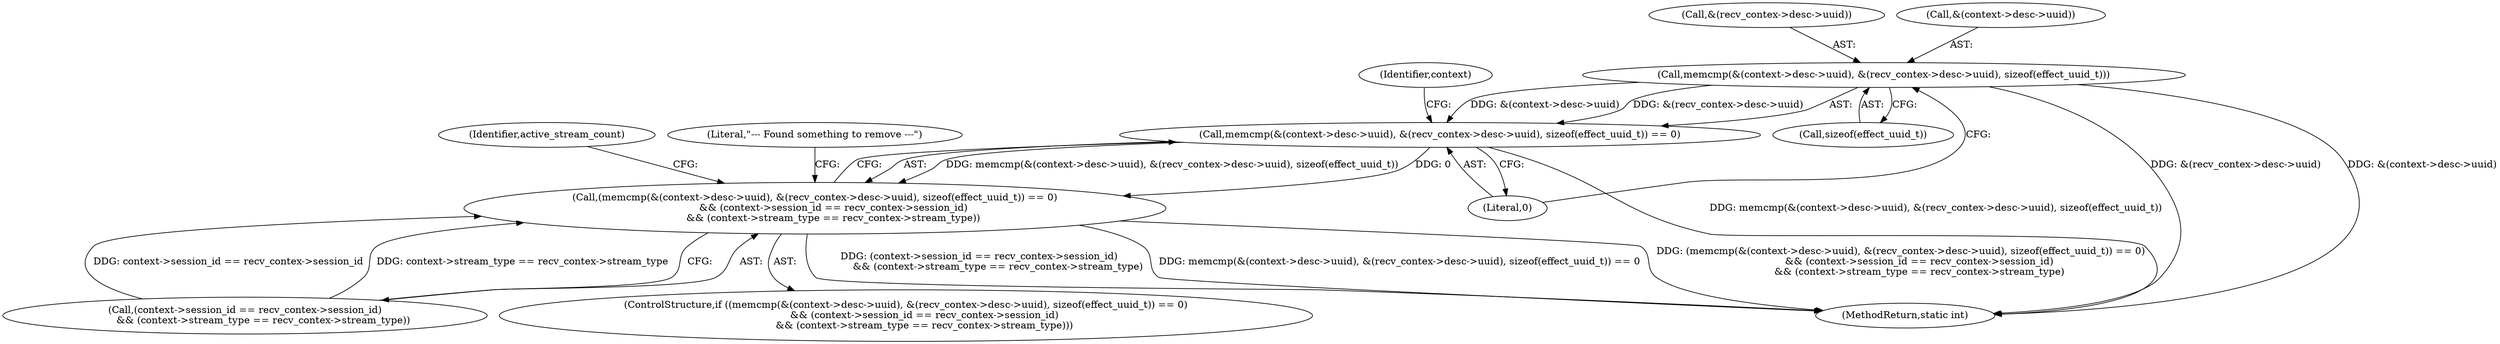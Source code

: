 digraph "0_Android_ebbb82365172337c6c250c6cac4e326970a9e351@API" {
"1000139" [label="(Call,memcmp(&(context->desc->uuid), &(recv_contex->desc->uuid), sizeof(effect_uuid_t)))"];
"1000138" [label="(Call,memcmp(&(context->desc->uuid), &(recv_contex->desc->uuid), sizeof(effect_uuid_t)) == 0)"];
"1000137" [label="(Call,(memcmp(&(context->desc->uuid), &(recv_contex->desc->uuid), sizeof(effect_uuid_t)) == 0)\n            && (context->session_id == recv_contex->session_id)\n            && (context->stream_type == recv_contex->stream_type))"];
"1000154" [label="(Literal,0)"];
"1000172" [label="(Literal,\"--- Found something to remove ---\")"];
"1000146" [label="(Call,&(recv_contex->desc->uuid))"];
"1000138" [label="(Call,memcmp(&(context->desc->uuid), &(recv_contex->desc->uuid), sizeof(effect_uuid_t)) == 0)"];
"1000152" [label="(Call,sizeof(effect_uuid_t))"];
"1000140" [label="(Call,&(context->desc->uuid))"];
"1000233" [label="(MethodReturn,static int)"];
"1000200" [label="(Identifier,active_stream_count)"];
"1000158" [label="(Identifier,context)"];
"1000139" [label="(Call,memcmp(&(context->desc->uuid), &(recv_contex->desc->uuid), sizeof(effect_uuid_t)))"];
"1000155" [label="(Call,(context->session_id == recv_contex->session_id)\n            && (context->stream_type == recv_contex->stream_type))"];
"1000136" [label="(ControlStructure,if ((memcmp(&(context->desc->uuid), &(recv_contex->desc->uuid), sizeof(effect_uuid_t)) == 0)\n            && (context->session_id == recv_contex->session_id)\n            && (context->stream_type == recv_contex->stream_type)))"];
"1000137" [label="(Call,(memcmp(&(context->desc->uuid), &(recv_contex->desc->uuid), sizeof(effect_uuid_t)) == 0)\n            && (context->session_id == recv_contex->session_id)\n            && (context->stream_type == recv_contex->stream_type))"];
"1000139" -> "1000138"  [label="AST: "];
"1000139" -> "1000152"  [label="CFG: "];
"1000140" -> "1000139"  [label="AST: "];
"1000146" -> "1000139"  [label="AST: "];
"1000152" -> "1000139"  [label="AST: "];
"1000154" -> "1000139"  [label="CFG: "];
"1000139" -> "1000233"  [label="DDG: &(context->desc->uuid)"];
"1000139" -> "1000233"  [label="DDG: &(recv_contex->desc->uuid)"];
"1000139" -> "1000138"  [label="DDG: &(context->desc->uuid)"];
"1000139" -> "1000138"  [label="DDG: &(recv_contex->desc->uuid)"];
"1000138" -> "1000137"  [label="AST: "];
"1000138" -> "1000154"  [label="CFG: "];
"1000154" -> "1000138"  [label="AST: "];
"1000158" -> "1000138"  [label="CFG: "];
"1000137" -> "1000138"  [label="CFG: "];
"1000138" -> "1000233"  [label="DDG: memcmp(&(context->desc->uuid), &(recv_contex->desc->uuid), sizeof(effect_uuid_t))"];
"1000138" -> "1000137"  [label="DDG: memcmp(&(context->desc->uuid), &(recv_contex->desc->uuid), sizeof(effect_uuid_t))"];
"1000138" -> "1000137"  [label="DDG: 0"];
"1000137" -> "1000136"  [label="AST: "];
"1000137" -> "1000155"  [label="CFG: "];
"1000155" -> "1000137"  [label="AST: "];
"1000172" -> "1000137"  [label="CFG: "];
"1000200" -> "1000137"  [label="CFG: "];
"1000137" -> "1000233"  [label="DDG: (context->session_id == recv_contex->session_id)\n            && (context->stream_type == recv_contex->stream_type)"];
"1000137" -> "1000233"  [label="DDG: memcmp(&(context->desc->uuid), &(recv_contex->desc->uuid), sizeof(effect_uuid_t)) == 0"];
"1000137" -> "1000233"  [label="DDG: (memcmp(&(context->desc->uuid), &(recv_contex->desc->uuid), sizeof(effect_uuid_t)) == 0)\n            && (context->session_id == recv_contex->session_id)\n            && (context->stream_type == recv_contex->stream_type)"];
"1000155" -> "1000137"  [label="DDG: context->session_id == recv_contex->session_id"];
"1000155" -> "1000137"  [label="DDG: context->stream_type == recv_contex->stream_type"];
}
